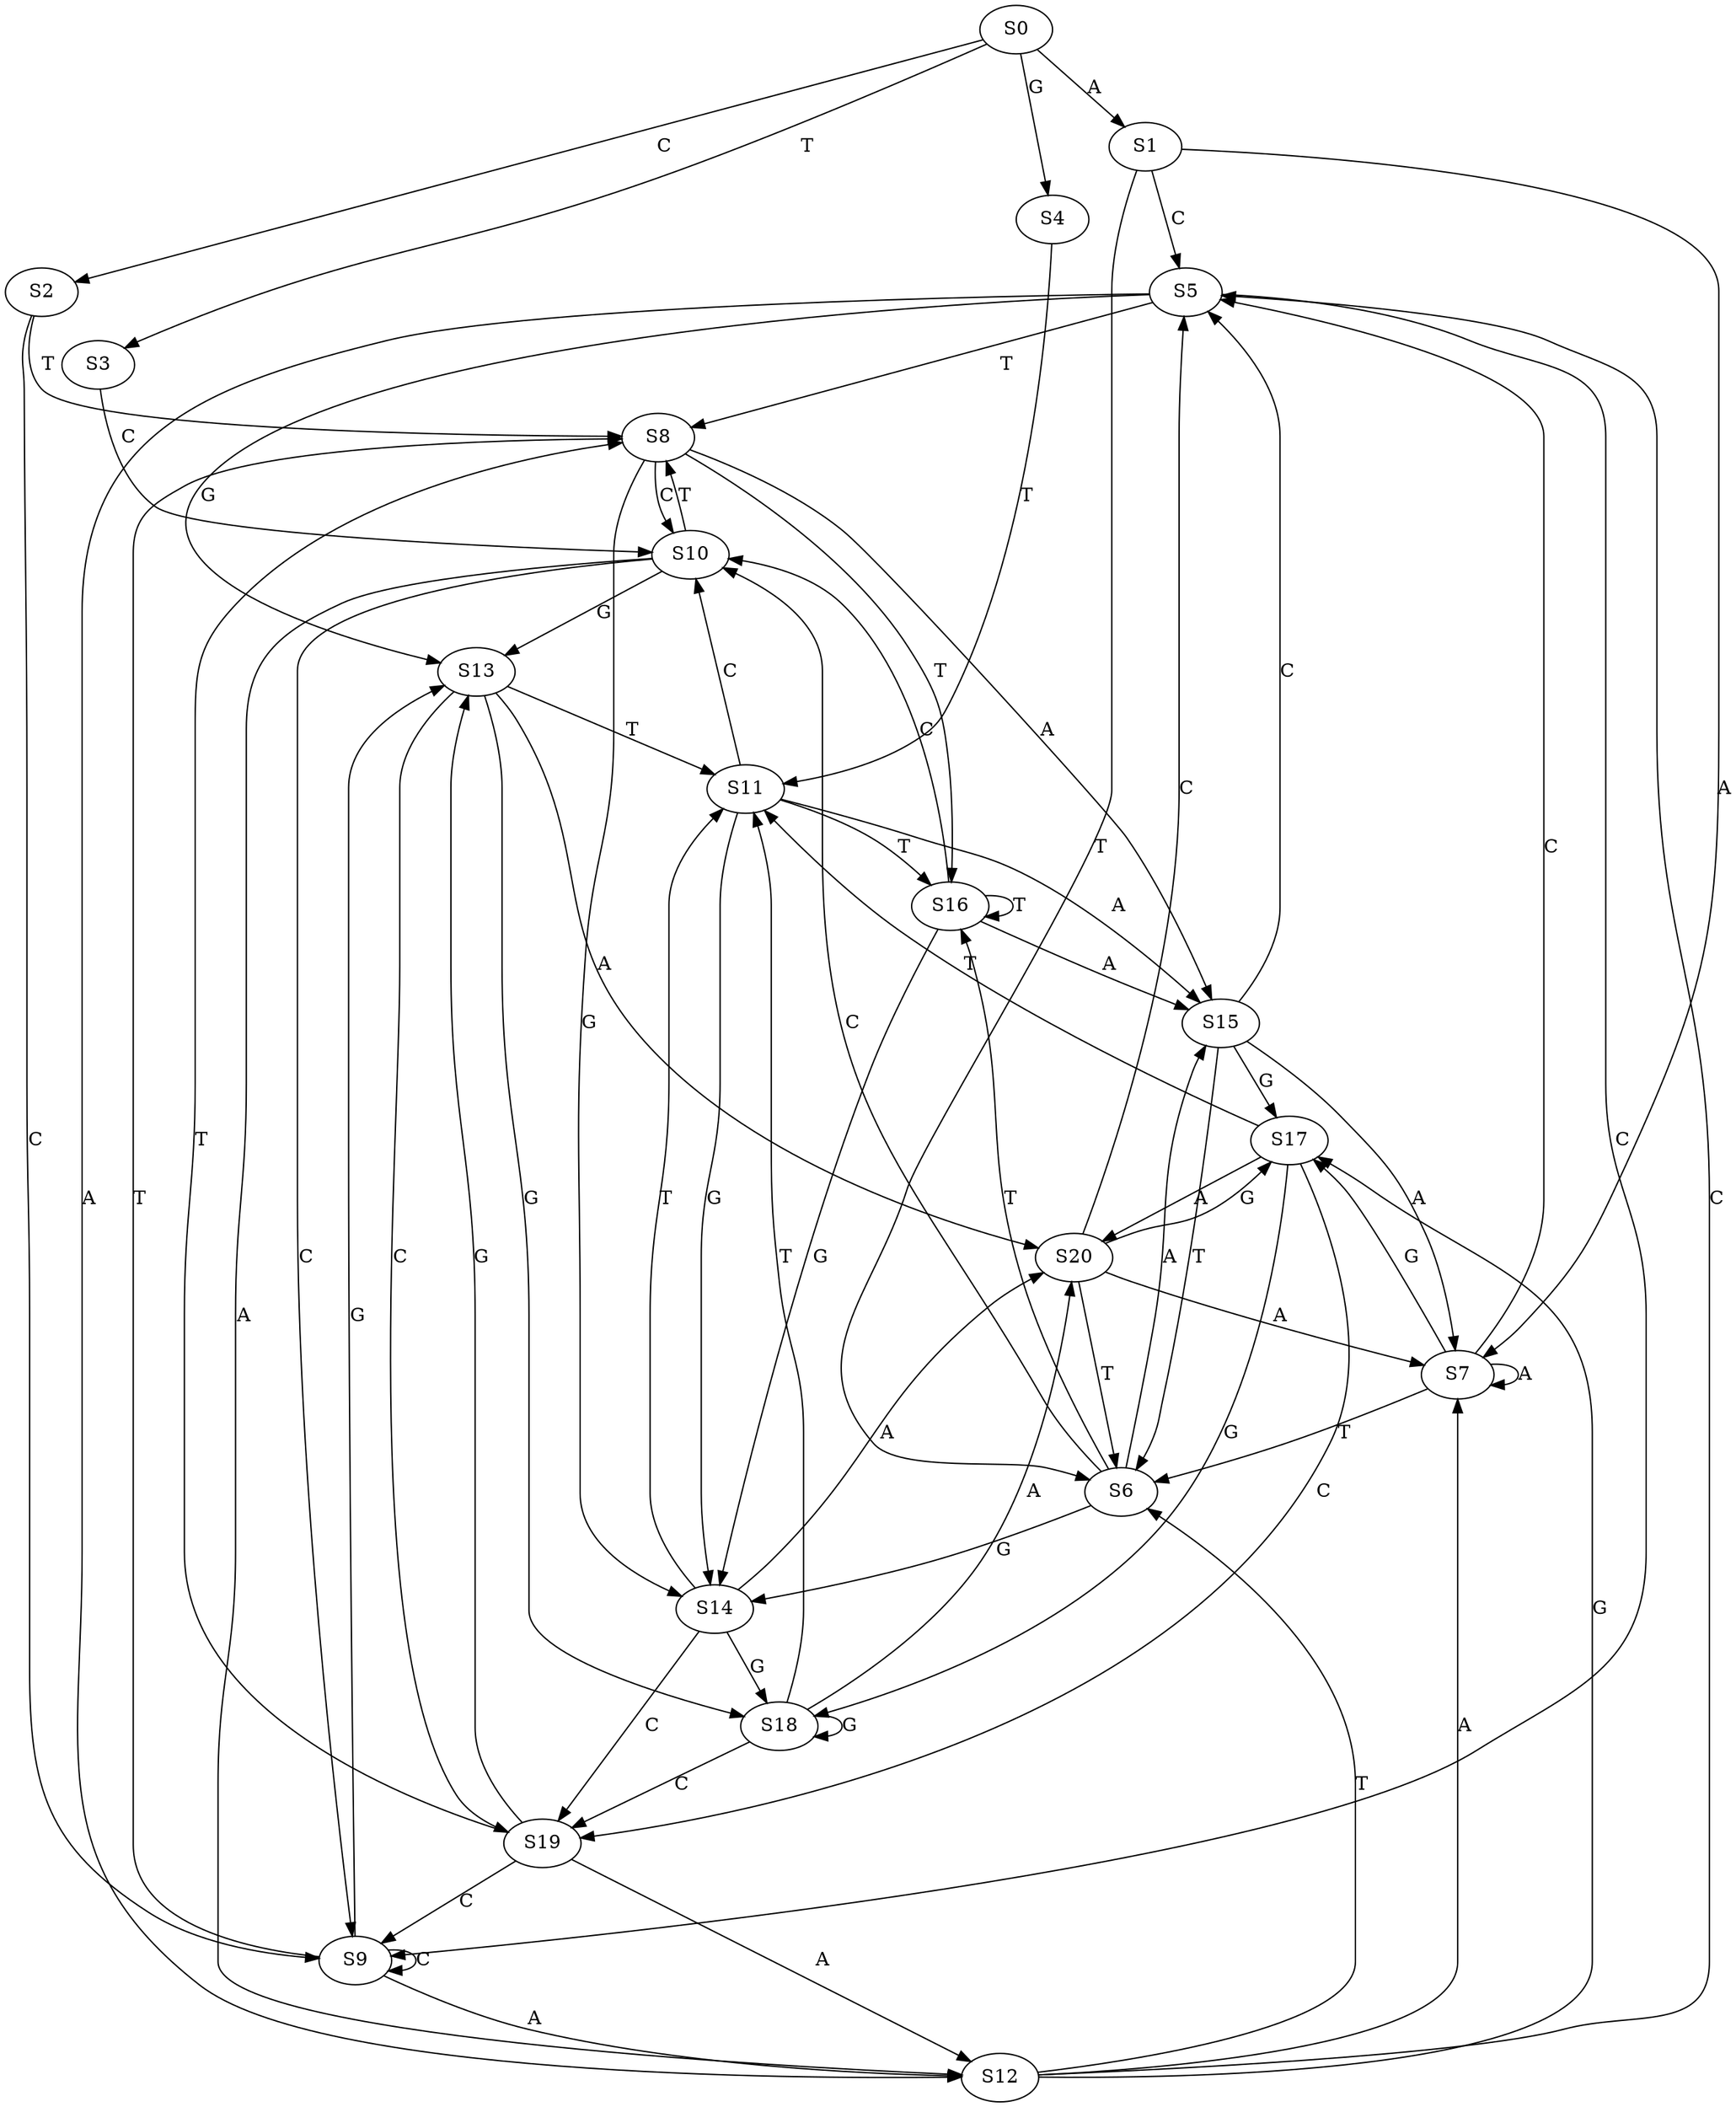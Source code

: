 strict digraph  {
	S0 -> S1 [ label = A ];
	S0 -> S2 [ label = C ];
	S0 -> S3 [ label = T ];
	S0 -> S4 [ label = G ];
	S1 -> S5 [ label = C ];
	S1 -> S6 [ label = T ];
	S1 -> S7 [ label = A ];
	S2 -> S8 [ label = T ];
	S2 -> S9 [ label = C ];
	S3 -> S10 [ label = C ];
	S4 -> S11 [ label = T ];
	S5 -> S12 [ label = A ];
	S5 -> S9 [ label = C ];
	S5 -> S8 [ label = T ];
	S5 -> S13 [ label = G ];
	S6 -> S14 [ label = G ];
	S6 -> S15 [ label = A ];
	S6 -> S16 [ label = T ];
	S6 -> S10 [ label = C ];
	S7 -> S17 [ label = G ];
	S7 -> S5 [ label = C ];
	S7 -> S7 [ label = A ];
	S7 -> S6 [ label = T ];
	S8 -> S16 [ label = T ];
	S8 -> S10 [ label = C ];
	S8 -> S14 [ label = G ];
	S8 -> S15 [ label = A ];
	S9 -> S12 [ label = A ];
	S9 -> S13 [ label = G ];
	S9 -> S8 [ label = T ];
	S9 -> S9 [ label = C ];
	S10 -> S12 [ label = A ];
	S10 -> S13 [ label = G ];
	S10 -> S9 [ label = C ];
	S10 -> S8 [ label = T ];
	S11 -> S15 [ label = A ];
	S11 -> S10 [ label = C ];
	S11 -> S16 [ label = T ];
	S11 -> S14 [ label = G ];
	S12 -> S7 [ label = A ];
	S12 -> S5 [ label = C ];
	S12 -> S17 [ label = G ];
	S12 -> S6 [ label = T ];
	S13 -> S18 [ label = G ];
	S13 -> S19 [ label = C ];
	S13 -> S11 [ label = T ];
	S13 -> S20 [ label = A ];
	S14 -> S11 [ label = T ];
	S14 -> S18 [ label = G ];
	S14 -> S19 [ label = C ];
	S14 -> S20 [ label = A ];
	S15 -> S5 [ label = C ];
	S15 -> S17 [ label = G ];
	S15 -> S7 [ label = A ];
	S15 -> S6 [ label = T ];
	S16 -> S10 [ label = C ];
	S16 -> S14 [ label = G ];
	S16 -> S16 [ label = T ];
	S16 -> S15 [ label = A ];
	S17 -> S11 [ label = T ];
	S17 -> S20 [ label = A ];
	S17 -> S19 [ label = C ];
	S17 -> S18 [ label = G ];
	S18 -> S11 [ label = T ];
	S18 -> S20 [ label = A ];
	S18 -> S18 [ label = G ];
	S18 -> S19 [ label = C ];
	S19 -> S13 [ label = G ];
	S19 -> S12 [ label = A ];
	S19 -> S8 [ label = T ];
	S19 -> S9 [ label = C ];
	S20 -> S7 [ label = A ];
	S20 -> S17 [ label = G ];
	S20 -> S5 [ label = C ];
	S20 -> S6 [ label = T ];
}
